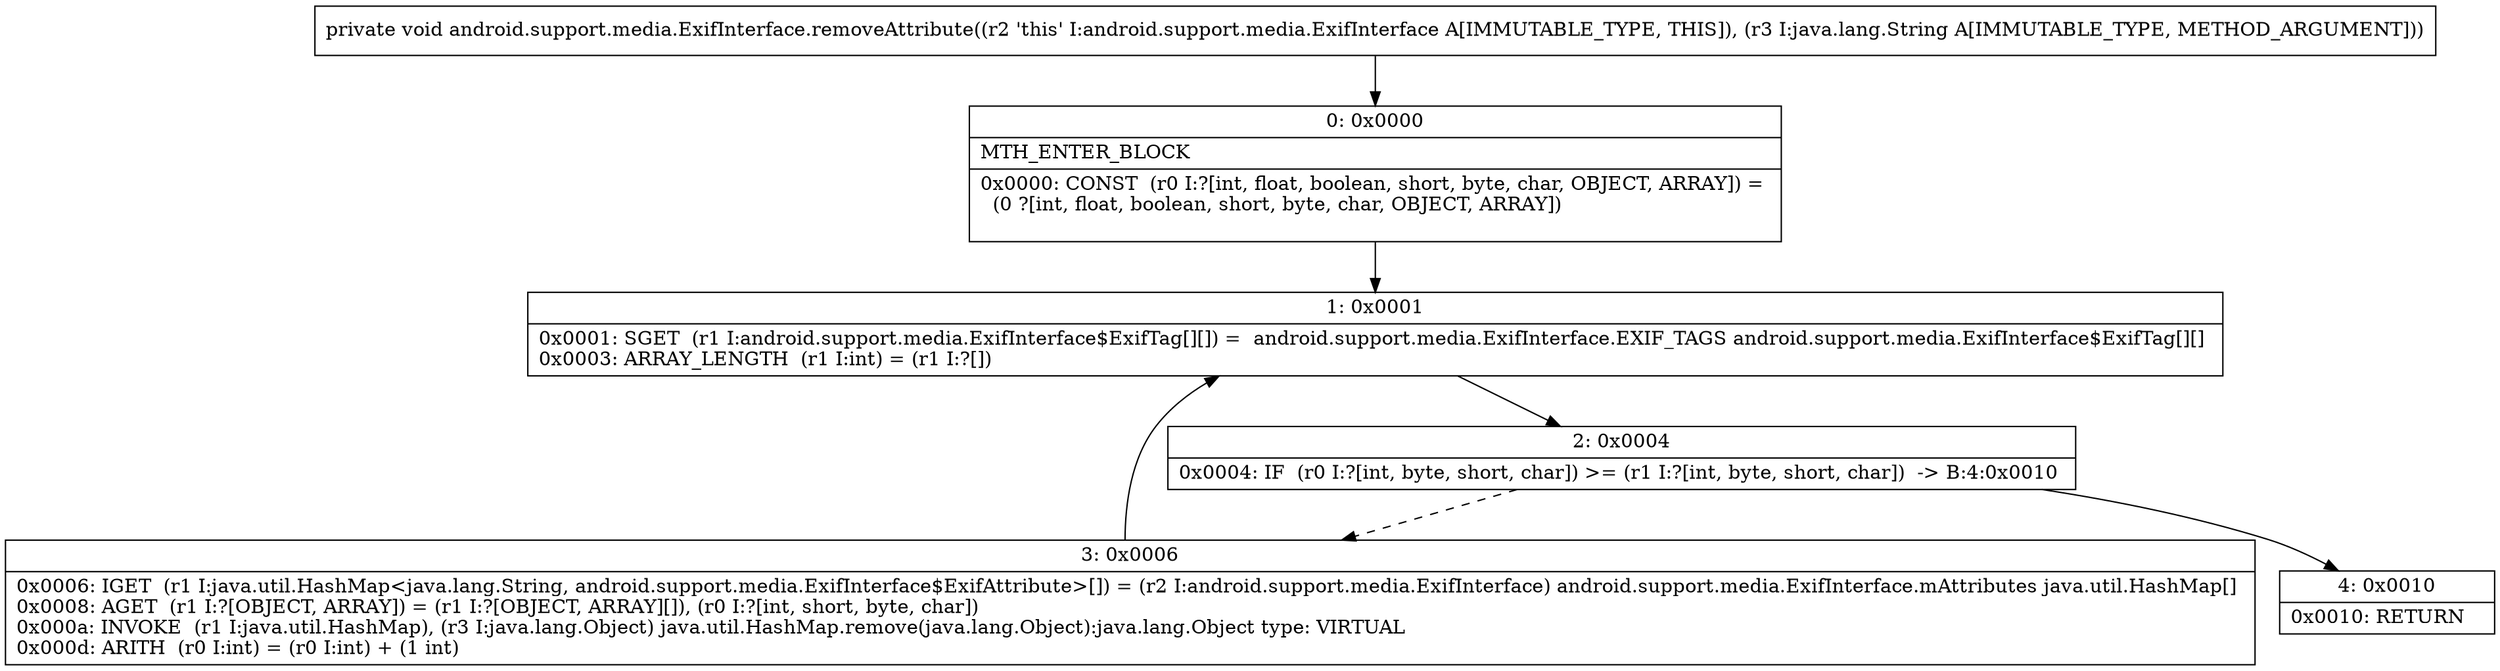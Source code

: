 digraph "CFG forandroid.support.media.ExifInterface.removeAttribute(Ljava\/lang\/String;)V" {
Node_0 [shape=record,label="{0\:\ 0x0000|MTH_ENTER_BLOCK\l|0x0000: CONST  (r0 I:?[int, float, boolean, short, byte, char, OBJECT, ARRAY]) = \l  (0 ?[int, float, boolean, short, byte, char, OBJECT, ARRAY])\l \l}"];
Node_1 [shape=record,label="{1\:\ 0x0001|0x0001: SGET  (r1 I:android.support.media.ExifInterface$ExifTag[][]) =  android.support.media.ExifInterface.EXIF_TAGS android.support.media.ExifInterface$ExifTag[][] \l0x0003: ARRAY_LENGTH  (r1 I:int) = (r1 I:?[]) \l}"];
Node_2 [shape=record,label="{2\:\ 0x0004|0x0004: IF  (r0 I:?[int, byte, short, char]) \>= (r1 I:?[int, byte, short, char])  \-\> B:4:0x0010 \l}"];
Node_3 [shape=record,label="{3\:\ 0x0006|0x0006: IGET  (r1 I:java.util.HashMap\<java.lang.String, android.support.media.ExifInterface$ExifAttribute\>[]) = (r2 I:android.support.media.ExifInterface) android.support.media.ExifInterface.mAttributes java.util.HashMap[] \l0x0008: AGET  (r1 I:?[OBJECT, ARRAY]) = (r1 I:?[OBJECT, ARRAY][]), (r0 I:?[int, short, byte, char]) \l0x000a: INVOKE  (r1 I:java.util.HashMap), (r3 I:java.lang.Object) java.util.HashMap.remove(java.lang.Object):java.lang.Object type: VIRTUAL \l0x000d: ARITH  (r0 I:int) = (r0 I:int) + (1 int) \l}"];
Node_4 [shape=record,label="{4\:\ 0x0010|0x0010: RETURN   \l}"];
MethodNode[shape=record,label="{private void android.support.media.ExifInterface.removeAttribute((r2 'this' I:android.support.media.ExifInterface A[IMMUTABLE_TYPE, THIS]), (r3 I:java.lang.String A[IMMUTABLE_TYPE, METHOD_ARGUMENT])) }"];
MethodNode -> Node_0;
Node_0 -> Node_1;
Node_1 -> Node_2;
Node_2 -> Node_3[style=dashed];
Node_2 -> Node_4;
Node_3 -> Node_1;
}

